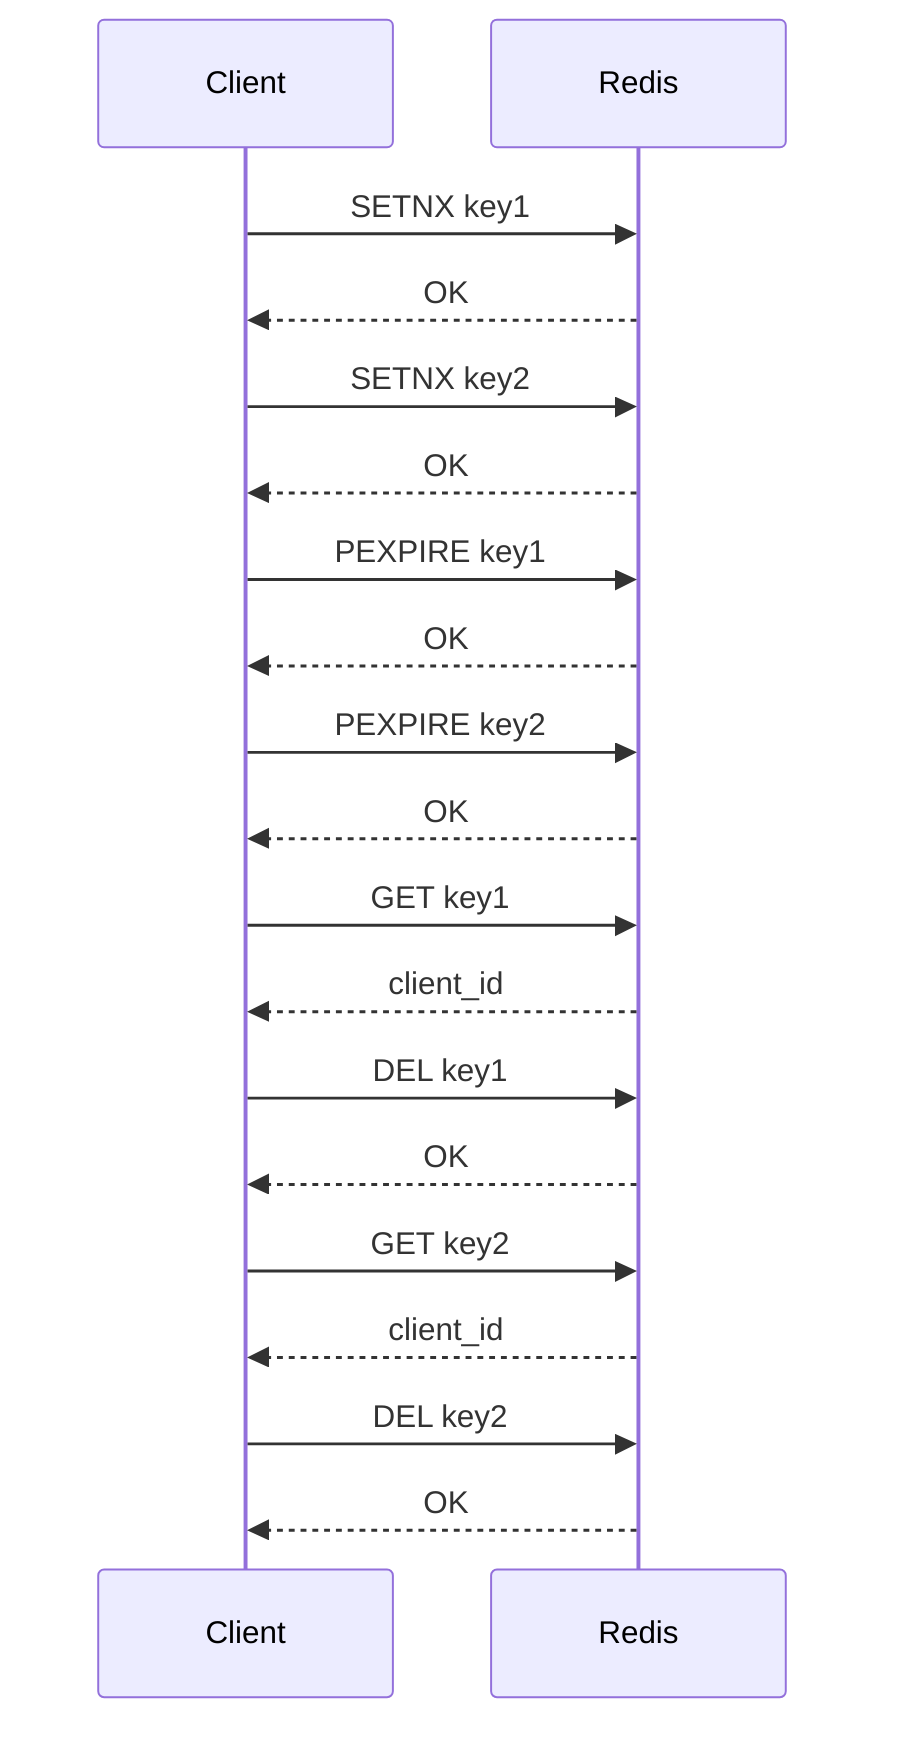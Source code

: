 sequenceDiagram
    participant Client
    participant Redis
    Client->>Redis: SETNX key1
    Redis-->>Client: OK
    Client->>Redis: SETNX key2
    Redis-->>Client: OK
    Client->>Redis: PEXPIRE key1
    Redis-->>Client: OK
    Client->>Redis: PEXPIRE key2
    Redis-->>Client: OK
    Client->>Redis: GET key1
    Redis-->>Client: client_id
    Client->>Redis: DEL key1
    Redis-->>Client: OK
    Client->>Redis: GET key2
    Redis-->>Client: client_id
    Client->>Redis: DEL key2
    Redis-->>Client: OK